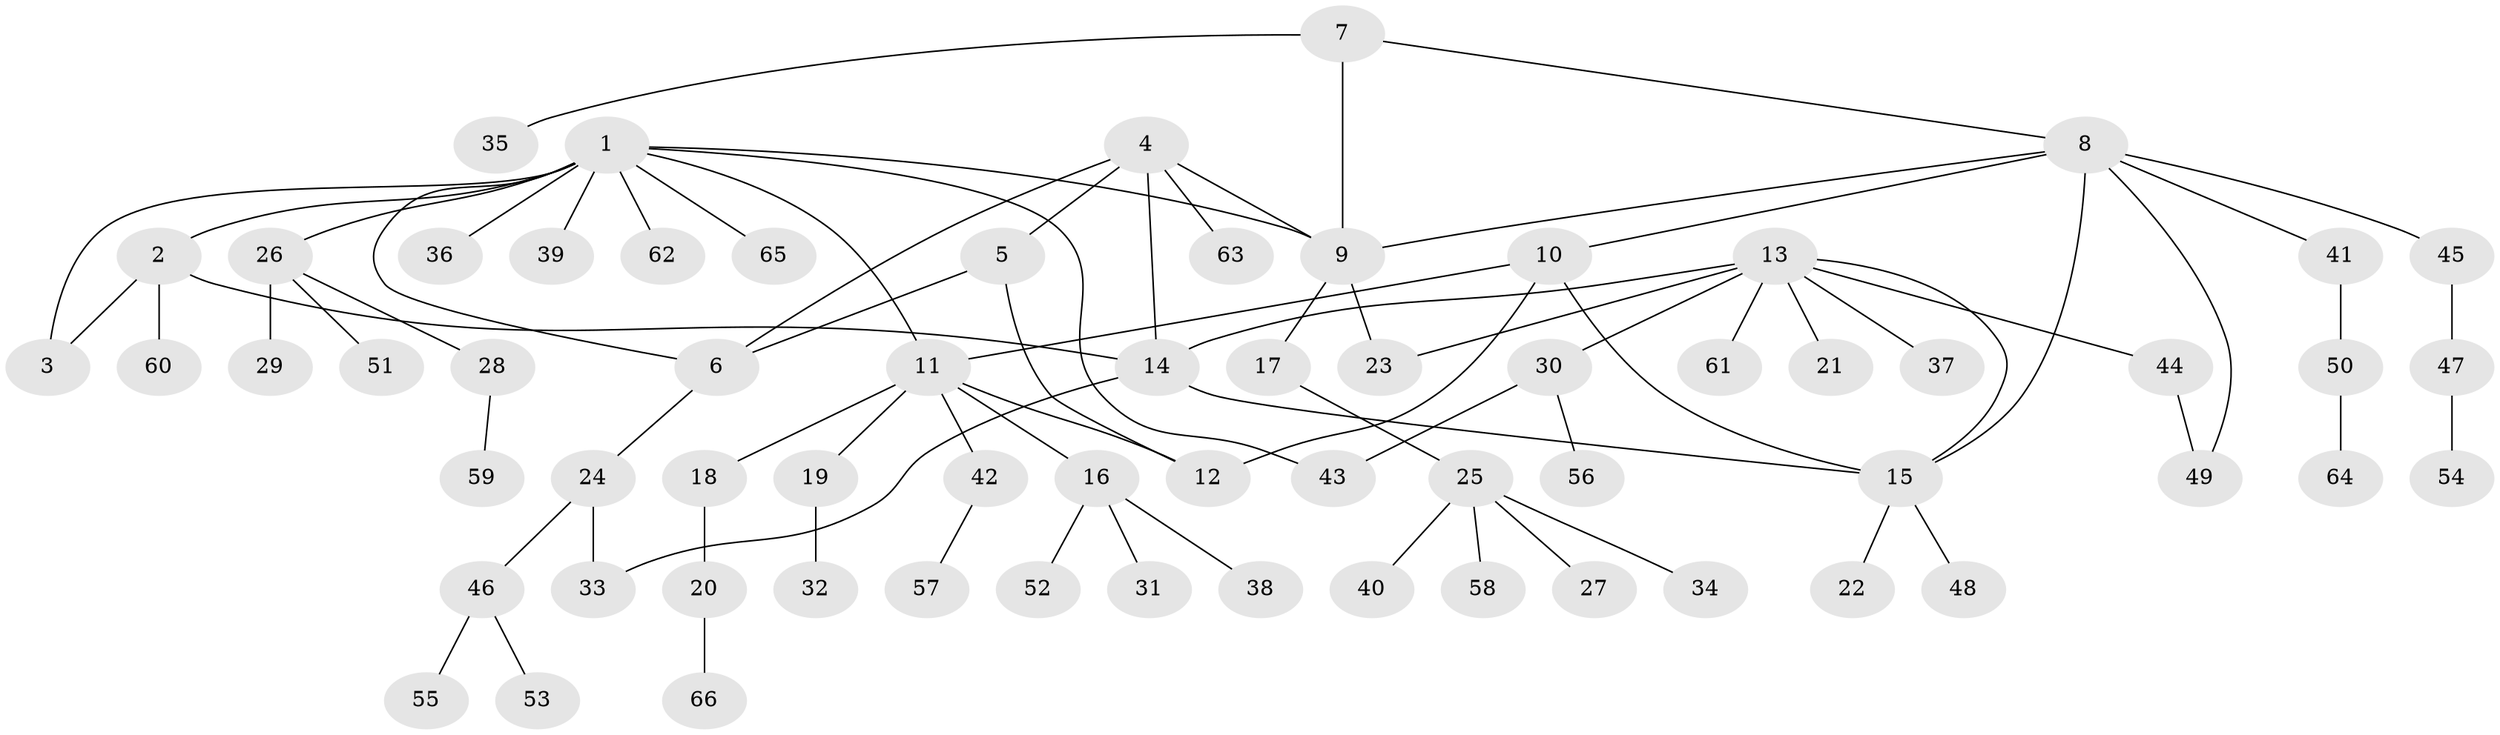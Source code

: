 // coarse degree distribution, {12: 0.02127659574468085, 1: 0.574468085106383, 3: 0.06382978723404255, 4: 0.0851063829787234, 7: 0.02127659574468085, 5: 0.0425531914893617, 6: 0.02127659574468085, 11: 0.02127659574468085, 2: 0.14893617021276595}
// Generated by graph-tools (version 1.1) at 2025/24/03/03/25 07:24:15]
// undirected, 66 vertices, 80 edges
graph export_dot {
graph [start="1"]
  node [color=gray90,style=filled];
  1;
  2;
  3;
  4;
  5;
  6;
  7;
  8;
  9;
  10;
  11;
  12;
  13;
  14;
  15;
  16;
  17;
  18;
  19;
  20;
  21;
  22;
  23;
  24;
  25;
  26;
  27;
  28;
  29;
  30;
  31;
  32;
  33;
  34;
  35;
  36;
  37;
  38;
  39;
  40;
  41;
  42;
  43;
  44;
  45;
  46;
  47;
  48;
  49;
  50;
  51;
  52;
  53;
  54;
  55;
  56;
  57;
  58;
  59;
  60;
  61;
  62;
  63;
  64;
  65;
  66;
  1 -- 2;
  1 -- 3;
  1 -- 6;
  1 -- 9;
  1 -- 11;
  1 -- 26;
  1 -- 36;
  1 -- 39;
  1 -- 43;
  1 -- 62;
  1 -- 65;
  2 -- 3;
  2 -- 14;
  2 -- 60;
  4 -- 5;
  4 -- 6;
  4 -- 9;
  4 -- 14;
  4 -- 63;
  5 -- 6;
  5 -- 12;
  6 -- 24;
  7 -- 8;
  7 -- 9;
  7 -- 35;
  8 -- 9;
  8 -- 10;
  8 -- 15;
  8 -- 41;
  8 -- 45;
  8 -- 49;
  9 -- 17;
  9 -- 23;
  10 -- 11;
  10 -- 12;
  10 -- 15;
  11 -- 12;
  11 -- 16;
  11 -- 18;
  11 -- 19;
  11 -- 42;
  13 -- 14;
  13 -- 15;
  13 -- 21;
  13 -- 23;
  13 -- 30;
  13 -- 37;
  13 -- 44;
  13 -- 61;
  14 -- 15;
  14 -- 33;
  15 -- 22;
  15 -- 48;
  16 -- 31;
  16 -- 38;
  16 -- 52;
  17 -- 25;
  18 -- 20;
  19 -- 32;
  20 -- 66;
  24 -- 33;
  24 -- 46;
  25 -- 27;
  25 -- 34;
  25 -- 40;
  25 -- 58;
  26 -- 28;
  26 -- 29;
  26 -- 51;
  28 -- 59;
  30 -- 43;
  30 -- 56;
  41 -- 50;
  42 -- 57;
  44 -- 49;
  45 -- 47;
  46 -- 53;
  46 -- 55;
  47 -- 54;
  50 -- 64;
}
